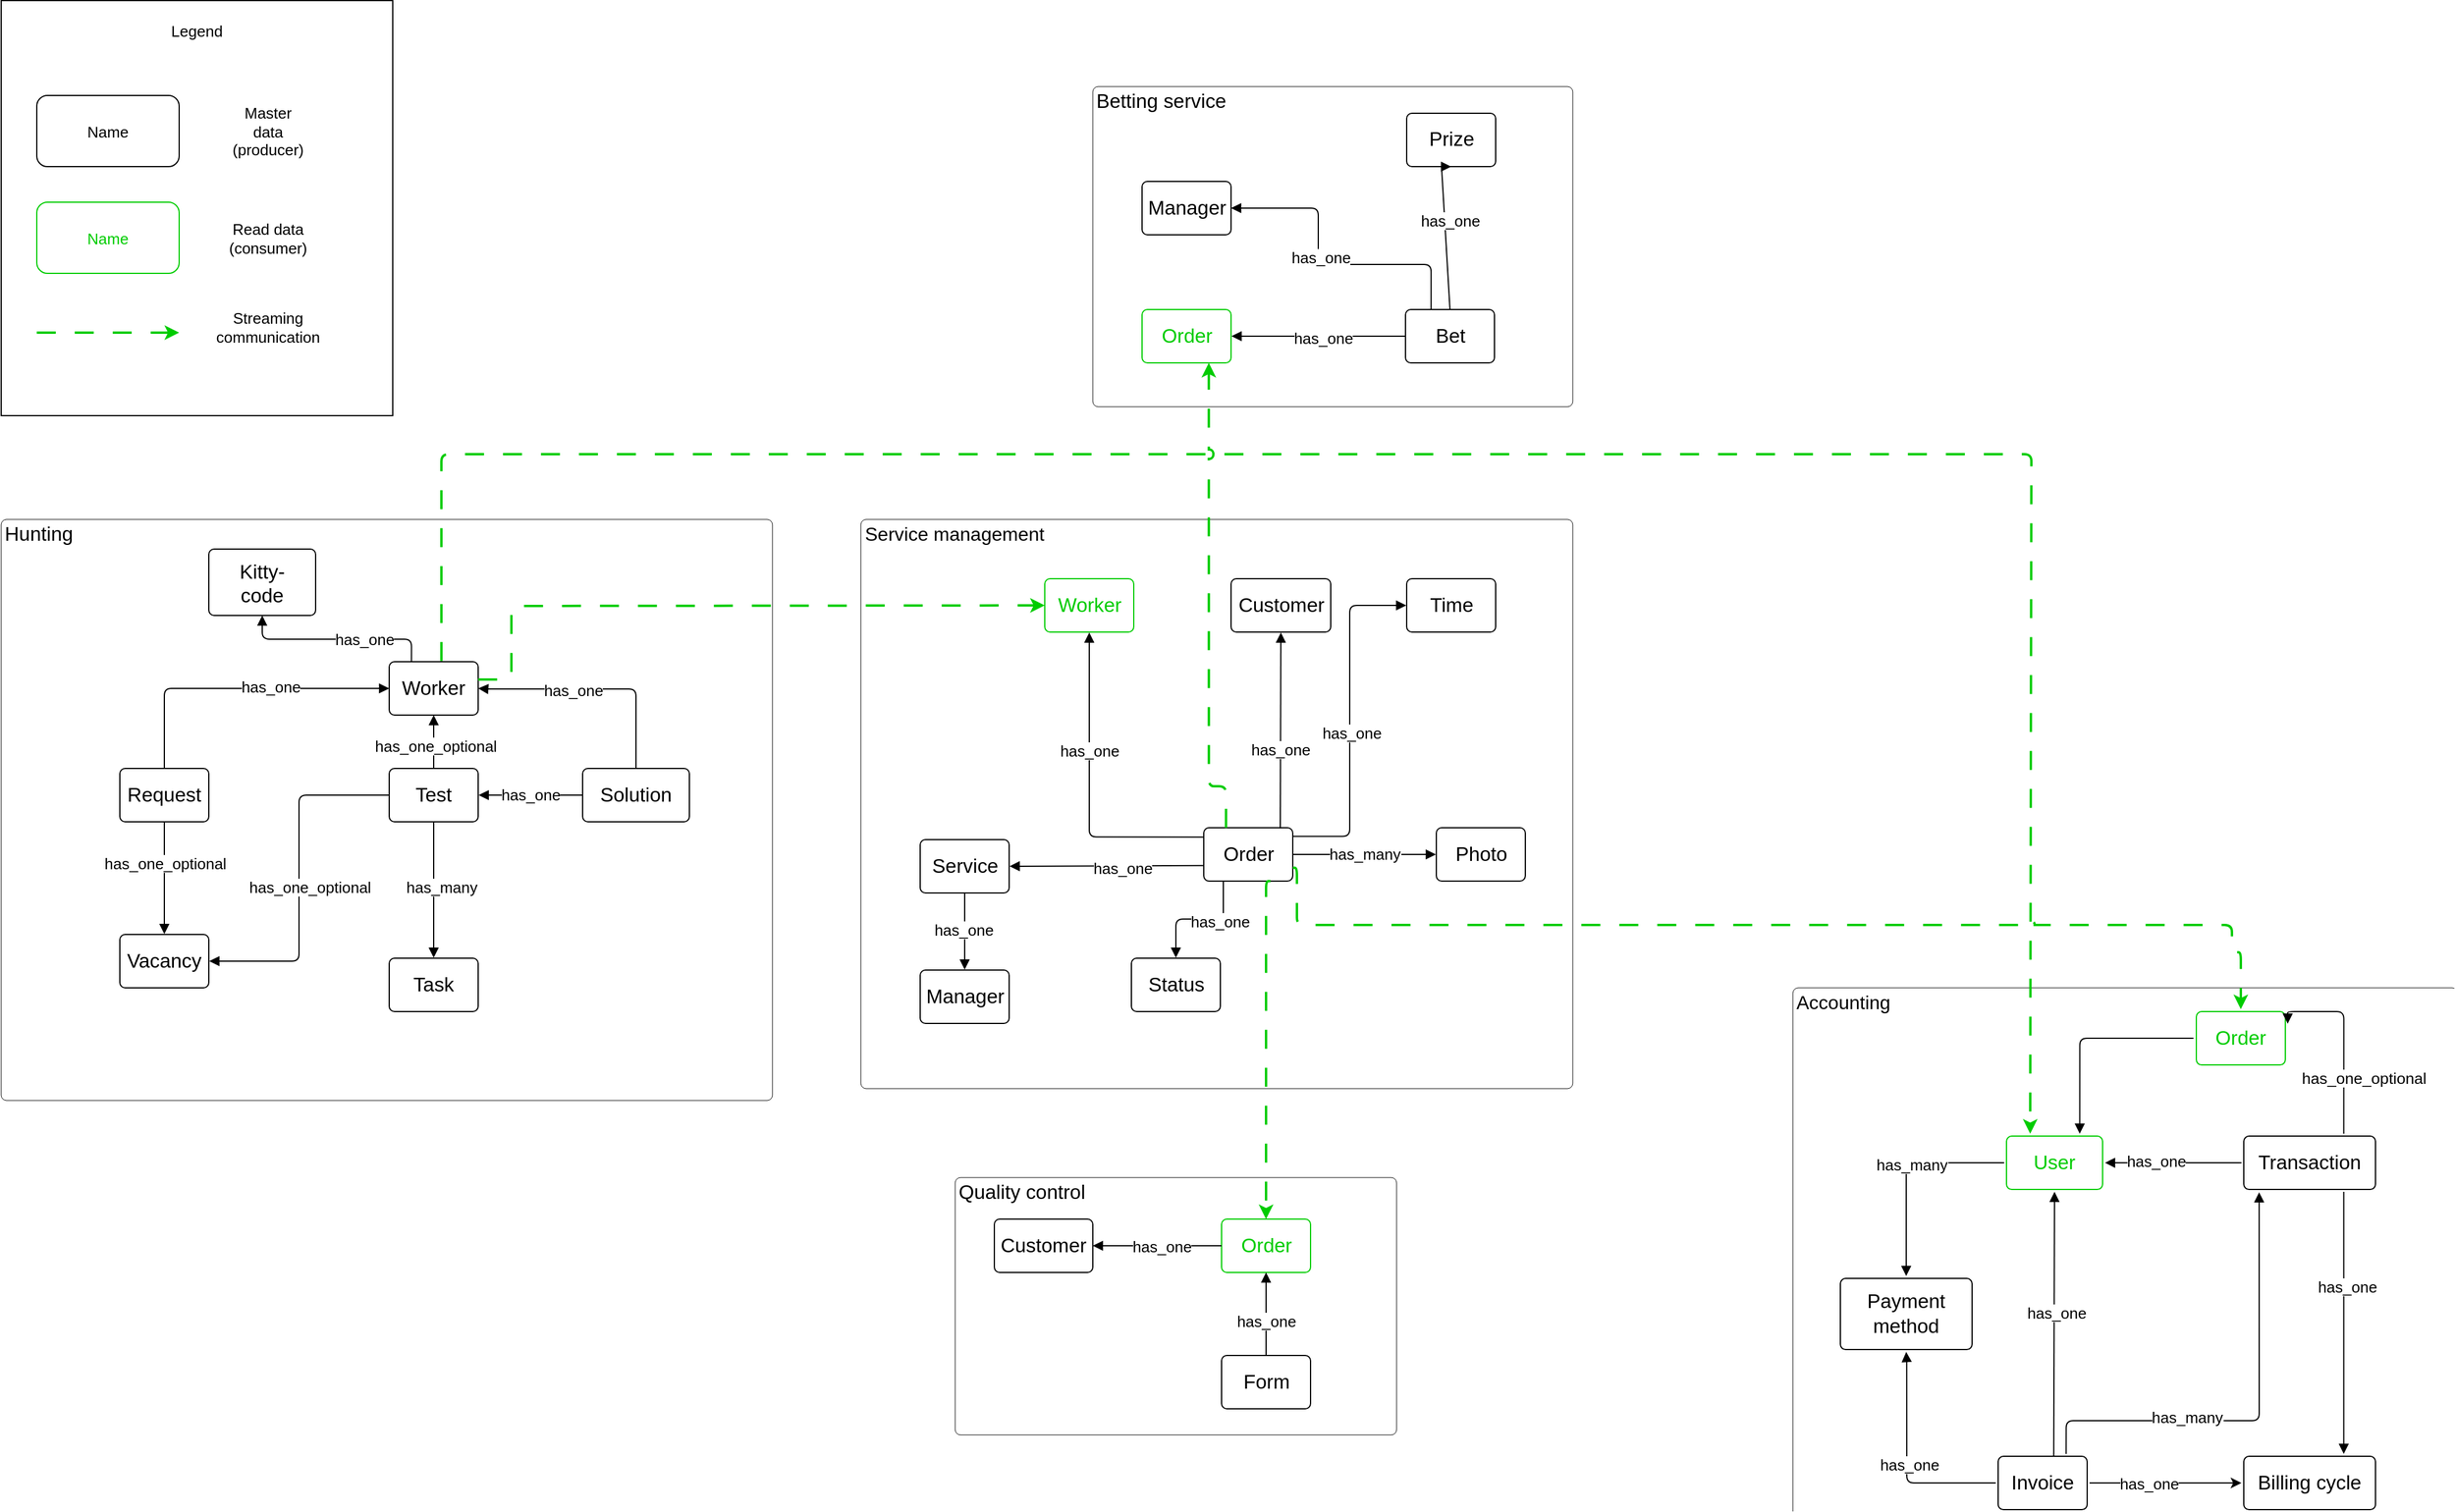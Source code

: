 <mxfile version="24.6.4" type="github">
  <diagram name="Страница — 1" id="Vhi82V8bUWfdWD9RBT1F">
    <mxGraphModel dx="4522" dy="2729" grid="1" gridSize="10" guides="1" tooltips="1" connect="1" arrows="1" fold="1" page="1" pageScale="1" pageWidth="827" pageHeight="1169" math="0" shadow="0">
      <root>
        <mxCell id="0" />
        <mxCell id="1" parent="0" />
        <mxCell id="N3wCrEwUKb1CmvZfM-gG-3" value="Accounting" style="html=1;overflow=block;blockSpacing=1;whiteSpace=wrap;fontSize=16;fontColor=default;align=left;spacing=3.8;verticalAlign=top;strokeColor=#000000;rounded=1;absoluteArcSize=1;arcSize=9;fillColor=none;strokeWidth=NaN;lucidId=yf5P64~TPSbk;perimeterSpacing=1;" parent="1" vertex="1">
          <mxGeometry x="70" y="760" width="560" height="495" as="geometry" />
        </mxCell>
        <mxCell id="N3wCrEwUKb1CmvZfM-gG-4" value="User" style="html=1;overflow=block;blockSpacing=1;whiteSpace=wrap;fontSize=16.7;spacing=3.8;strokeColor=#00CC00;rounded=1;absoluteArcSize=1;arcSize=9;fillColor=none;strokeWidth=1;lucidId=dg5PYhCH7-BC;perimeterSpacing=2;fontColor=#00CC00;" parent="1" vertex="1">
          <mxGeometry x="250" y="885.03" width="81" height="45" as="geometry" />
        </mxCell>
        <mxCell id="N3wCrEwUKb1CmvZfM-gG-5" value="Order" style="html=1;overflow=block;blockSpacing=1;whiteSpace=wrap;fontSize=16.7;spacing=3.8;strokeColor=#00CC00;rounded=1;absoluteArcSize=1;arcSize=9;fillColor=none;strokeWidth=1;lucidId=ng5PO~K-ZG_9;perimeterSpacing=2;fontColor=#00CC00;" parent="1" vertex="1">
          <mxGeometry x="410" y="780.03" width="75" height="45" as="geometry" />
        </mxCell>
        <mxCell id="N3wCrEwUKb1CmvZfM-gG-6" value="Transaction" style="html=1;overflow=block;blockSpacing=1;whiteSpace=wrap;fontSize=16.7;spacing=3.8;strokeColor=#000000;rounded=1;absoluteArcSize=1;arcSize=9;fillColor=none;strokeWidth=1;lucidId=wg5Pu492cR7Y;perimeterSpacing=2;" parent="1" vertex="1">
          <mxGeometry x="450" y="885.03" width="111" height="45" as="geometry" />
        </mxCell>
        <mxCell id="N3wCrEwUKb1CmvZfM-gG-7" value="Billing cycle" style="html=1;overflow=block;blockSpacing=1;whiteSpace=wrap;fontSize=16.7;spacing=3.8;strokeColor=#000000;rounded=1;absoluteArcSize=1;arcSize=9;fillColor=none;strokeWidth=1;lucidId=Rg5P2Ybpjdhp;perimeterSpacing=2;" parent="1" vertex="1">
          <mxGeometry x="450" y="1155.03" width="111" height="45" as="geometry" />
        </mxCell>
        <mxCell id="N3wCrEwUKb1CmvZfM-gG-8" value="" style="html=1;jettySize=18;whiteSpace=wrap;fontSize=13;strokeColor=#000000;strokeOpacity=100;strokeWidth=1;rounded=1;arcSize=12;startArrow=none;endArrow=block;endFill=1;exitX=-0.005;exitY=0.5;exitPerimeter=0;entryX=0.75;entryY=0;lucidId=4h5PBjp146PA;jumpStyle=arc;edgeStyle=orthogonalEdgeStyle;entryDx=0;entryDy=0;" parent="1" source="N3wCrEwUKb1CmvZfM-gG-5" target="N3wCrEwUKb1CmvZfM-gG-4" edge="1">
          <mxGeometry width="100" height="100" relative="1" as="geometry" />
        </mxCell>
        <mxCell id="N3wCrEwUKb1CmvZfM-gG-9" value="" style="html=1;jettySize=18;whiteSpace=wrap;fontSize=13;strokeColor=#000000;strokeOpacity=100;strokeWidth=1;rounded=1;arcSize=12;startArrow=none;endArrow=block;endFill=1;exitX=0.75;exitY=0;entryX=0.13;entryY=1.008;entryPerimeter=0;lucidId=ai5P5nS4Q5je;exitDx=0;exitDy=0;jumpStyle=arc;edgeStyle=orthogonalEdgeStyle;" parent="1" source="N3wCrEwUKb1CmvZfM-gG-14" target="N3wCrEwUKb1CmvZfM-gG-6" edge="1">
          <mxGeometry width="100" height="100" relative="1" as="geometry">
            <Array as="points">
              <mxPoint x="300" y="1125.03" />
              <mxPoint x="463" y="1125.03" />
            </Array>
          </mxGeometry>
        </mxCell>
        <mxCell id="N3wCrEwUKb1CmvZfM-gG-87" value="has_many" style="edgeLabel;html=1;align=center;verticalAlign=middle;resizable=0;points=[];fontFamily=Helvetica;fontSize=13;fontColor=default;labelBackgroundColor=default;" parent="N3wCrEwUKb1CmvZfM-gG-9" vertex="1" connectable="0">
          <mxGeometry x="-0.324" y="3" relative="1" as="geometry">
            <mxPoint as="offset" />
          </mxGeometry>
        </mxCell>
        <mxCell id="N3wCrEwUKb1CmvZfM-gG-10" value="" style="html=1;jettySize=18;whiteSpace=wrap;fontSize=13;strokeColor=#000000;strokeOpacity=100;strokeWidth=1;rounded=1;arcSize=12;startArrow=none;endArrow=block;endFill=1;lucidId=Ji5PU9JvgF-j;entryX=0.75;entryY=0;entryDx=0;entryDy=0;jumpStyle=arc;edgeStyle=orthogonalEdgeStyle;exitX=0.75;exitY=1;exitDx=0;exitDy=0;" parent="1" source="N3wCrEwUKb1CmvZfM-gG-6" target="N3wCrEwUKb1CmvZfM-gG-7" edge="1">
          <mxGeometry width="100" height="100" relative="1" as="geometry">
            <mxPoint x="540" y="955.03" as="sourcePoint" />
            <mxPoint x="509" y="1115.03" as="targetPoint" />
          </mxGeometry>
        </mxCell>
        <mxCell id="N3wCrEwUKb1CmvZfM-gG-83" value="has_one" style="edgeLabel;html=1;align=center;verticalAlign=middle;resizable=0;points=[];fontFamily=Helvetica;fontSize=13;fontColor=default;labelBackgroundColor=default;" parent="N3wCrEwUKb1CmvZfM-gG-10" vertex="1" connectable="0">
          <mxGeometry x="-0.275" y="2" relative="1" as="geometry">
            <mxPoint as="offset" />
          </mxGeometry>
        </mxCell>
        <mxCell id="N3wCrEwUKb1CmvZfM-gG-11" value="Payment method" style="html=1;overflow=block;blockSpacing=1;whiteSpace=wrap;fontSize=16.7;spacing=9;strokeColor=#000000;rounded=1;absoluteArcSize=1;arcSize=9;fillColor=none;strokeWidth=1;lucidId=tj5Pr1dxpHXY;perimeterSpacing=2;" parent="1" vertex="1">
          <mxGeometry x="110" y="1005.03" width="111" height="60" as="geometry" />
        </mxCell>
        <mxCell id="N3wCrEwUKb1CmvZfM-gG-12" value="" style="html=1;jettySize=18;whiteSpace=wrap;fontSize=13;strokeColor=#000000;strokeOpacity=100;strokeWidth=1;rounded=1;arcSize=12;startArrow=none;endArrow=block;endFill=1;entryX=0.5;entryY=0;lucidId=Wj5P3DR6Qtuy;jumpStyle=arc;entryDx=0;entryDy=0;exitX=0;exitY=0.5;exitDx=0;exitDy=0;edgeStyle=orthogonalEdgeStyle;" parent="1" source="N3wCrEwUKb1CmvZfM-gG-4" target="N3wCrEwUKb1CmvZfM-gG-11" edge="1">
          <mxGeometry width="100" height="100" relative="1" as="geometry">
            <mxPoint x="267" y="963.04" as="sourcePoint" />
            <mxPoint x="266.63" y="1002.064" as="targetPoint" />
          </mxGeometry>
        </mxCell>
        <mxCell id="N3wCrEwUKb1CmvZfM-gG-85" value="has_many" style="edgeLabel;html=1;align=center;verticalAlign=middle;resizable=0;points=[];fontFamily=Helvetica;fontSize=13;fontColor=default;labelBackgroundColor=default;" parent="N3wCrEwUKb1CmvZfM-gG-12" vertex="1" connectable="0">
          <mxGeometry x="-0.116" y="1" relative="1" as="geometry">
            <mxPoint as="offset" />
          </mxGeometry>
        </mxCell>
        <mxCell id="N3wCrEwUKb1CmvZfM-gG-13" value="" style="html=1;jettySize=18;whiteSpace=wrap;fontSize=13;strokeColor=#000000;strokeOpacity=100;strokeWidth=1;rounded=1;arcSize=12;startArrow=none;endArrow=block;endFill=1;exitX=0;exitY=0.5;lucidId=ap5PyZ79C-.D;exitDx=0;exitDy=0;jumpStyle=arc;edgeStyle=orthogonalEdgeStyle;" parent="1" source="N3wCrEwUKb1CmvZfM-gG-6" target="N3wCrEwUKb1CmvZfM-gG-4" edge="1">
          <mxGeometry width="100" height="100" relative="1" as="geometry">
            <mxPoint x="470.47" y="902.588" as="sourcePoint" />
            <mxPoint x="332.995" y="882.48" as="targetPoint" />
          </mxGeometry>
        </mxCell>
        <mxCell id="N3wCrEwUKb1CmvZfM-gG-88" value="has_one" style="edgeLabel;html=1;align=center;verticalAlign=middle;resizable=0;points=[];fontFamily=Helvetica;fontSize=13;fontColor=default;labelBackgroundColor=default;" parent="N3wCrEwUKb1CmvZfM-gG-13" vertex="1" connectable="0">
          <mxGeometry x="0.26" y="-2" relative="1" as="geometry">
            <mxPoint as="offset" />
          </mxGeometry>
        </mxCell>
        <mxCell id="N3wCrEwUKb1CmvZfM-gG-14" value="Invoice" style="html=1;overflow=block;blockSpacing=1;whiteSpace=wrap;fontSize=16.7;spacing=3.8;strokeColor=#000000;rounded=1;absoluteArcSize=1;arcSize=9;fillColor=none;strokeWidth=1;lucidId=Dq5PisxAR_ck;perimeterSpacing=2;" parent="1" vertex="1">
          <mxGeometry x="243" y="1155.03" width="75" height="45" as="geometry" />
        </mxCell>
        <mxCell id="N3wCrEwUKb1CmvZfM-gG-15" value="" style="html=1;jettySize=18;whiteSpace=wrap;fontSize=13;strokeColor=#000000;strokeOpacity=100;strokeWidth=1;rounded=1;arcSize=12;startArrow=none;endArrow=block;endFill=1;exitX=0;exitY=0.5;entryX=0.5;entryY=1;lucidId=.x5PW2kQCzEA;jumpStyle=arc;edgeStyle=orthogonalEdgeStyle;exitDx=0;exitDy=0;entryDx=0;entryDy=0;" parent="1" source="N3wCrEwUKb1CmvZfM-gG-14" target="N3wCrEwUKb1CmvZfM-gG-11" edge="1">
          <mxGeometry width="100" height="100" relative="1" as="geometry">
            <Array as="points">
              <mxPoint x="166" y="1178.03" />
              <mxPoint x="166" y="1077.03" />
              <mxPoint x="166" y="1077.03" />
            </Array>
          </mxGeometry>
        </mxCell>
        <mxCell id="N3wCrEwUKb1CmvZfM-gG-84" value="has_one" style="edgeLabel;html=1;align=center;verticalAlign=middle;resizable=0;points=[];fontFamily=Helvetica;fontSize=13;fontColor=default;labelBackgroundColor=default;" parent="N3wCrEwUKb1CmvZfM-gG-15" vertex="1" connectable="0">
          <mxGeometry x="-0.021" y="-2" relative="1" as="geometry">
            <mxPoint as="offset" />
          </mxGeometry>
        </mxCell>
        <mxCell id="N3wCrEwUKb1CmvZfM-gG-17" value="" style="html=1;jettySize=18;whiteSpace=wrap;fontSize=13;strokeColor=#000000;strokeOpacity=100;strokeWidth=1;rounded=1;arcSize=12;startArrow=none;endArrow=block;endFill=1;lucidId=fT5P7doeCx1m;jumpStyle=arc;edgeStyle=orthogonalEdgeStyle;exitX=0.75;exitY=0;exitDx=0;exitDy=0;entryX=1;entryY=0.25;entryDx=0;entryDy=0;" parent="1" source="N3wCrEwUKb1CmvZfM-gG-6" target="N3wCrEwUKb1CmvZfM-gG-5" edge="1">
          <mxGeometry width="100" height="100" relative="1" as="geometry">
            <Array as="points">
              <mxPoint x="534" y="780.03" />
            </Array>
            <mxPoint x="577" y="827.03" as="sourcePoint" />
            <mxPoint x="527" y="767.03" as="targetPoint" />
          </mxGeometry>
        </mxCell>
        <mxCell id="N3wCrEwUKb1CmvZfM-gG-18" value="&lt;span style=&quot;color: rgb(0, 0, 0); font-weight: 400;&quot;&gt;has_one_optional&lt;/span&gt;" style="text;html=1;resizable=0;labelBackgroundColor=default;align=center;verticalAlign=middle;fontStyle=1;fontColor=#333333;fontSize=13.3;" parent="N3wCrEwUKb1CmvZfM-gG-17" vertex="1">
          <mxGeometry x="-0.284" relative="1" as="geometry">
            <mxPoint x="16" y="10" as="offset" />
          </mxGeometry>
        </mxCell>
        <mxCell id="N3wCrEwUKb1CmvZfM-gG-77" style="edgeStyle=orthogonalEdgeStyle;shape=connector;rounded=1;jumpStyle=arc;orthogonalLoop=1;jettySize=auto;html=1;exitX=0;exitY=0;exitDx=0;exitDy=0;entryX=0;entryY=0;entryDx=0;entryDy=0;entryPerimeter=0;strokeColor=#3a414a;strokeWidth=1;align=center;verticalAlign=middle;arcSize=12;fontFamily=Helvetica;fontSize=13;fontColor=default;labelBackgroundColor=default;startArrow=none;endArrow=block;endFill=1;" parent="N3wCrEwUKb1CmvZfM-gG-17" source="N3wCrEwUKb1CmvZfM-gG-18" target="N3wCrEwUKb1CmvZfM-gG-18" edge="1">
          <mxGeometry relative="1" as="geometry" />
        </mxCell>
        <mxCell id="N3wCrEwUKb1CmvZfM-gG-79" style="edgeStyle=orthogonalEdgeStyle;shape=connector;rounded=1;jumpStyle=arc;orthogonalLoop=1;jettySize=auto;html=1;exitX=0;exitY=0;exitDx=0;exitDy=0;strokeColor=#3a414a;strokeWidth=1;align=center;verticalAlign=middle;arcSize=12;fontFamily=Helvetica;fontSize=13;fontColor=default;labelBackgroundColor=default;startArrow=none;endArrow=block;endFill=1;" parent="N3wCrEwUKb1CmvZfM-gG-17" source="N3wCrEwUKb1CmvZfM-gG-18" target="N3wCrEwUKb1CmvZfM-gG-18" edge="1">
          <mxGeometry relative="1" as="geometry" />
        </mxCell>
        <mxCell id="N3wCrEwUKb1CmvZfM-gG-19" value="" style="html=1;jettySize=18;whiteSpace=wrap;fontSize=13;strokeColor=#000000;strokeOpacity=100;strokeWidth=1;rounded=1;arcSize=12;startArrow=none;endArrow=block;endFill=1;exitX=0.618;exitY=0.04;entryX=0.5;entryY=1;lucidId=xY5PbA3kE44w;entryDx=0;entryDy=0;jumpStyle=arc;edgeStyle=orthogonalEdgeStyle;exitDx=0;exitDy=0;exitPerimeter=0;" parent="1" source="N3wCrEwUKb1CmvZfM-gG-14" target="N3wCrEwUKb1CmvZfM-gG-4" edge="1">
          <mxGeometry width="100" height="100" relative="1" as="geometry">
            <Array as="points">
              <mxPoint x="290" y="1135.03" />
            </Array>
          </mxGeometry>
        </mxCell>
        <mxCell id="N3wCrEwUKb1CmvZfM-gG-86" value="has_one" style="edgeLabel;html=1;align=center;verticalAlign=middle;resizable=0;points=[];fontFamily=Helvetica;fontSize=13;fontColor=default;labelBackgroundColor=default;" parent="N3wCrEwUKb1CmvZfM-gG-19" vertex="1" connectable="0">
          <mxGeometry x="0.085" y="-1" relative="1" as="geometry">
            <mxPoint as="offset" />
          </mxGeometry>
        </mxCell>
        <mxCell id="N3wCrEwUKb1CmvZfM-gG-26" value="Hunting" style="html=1;overflow=block;blockSpacing=1;whiteSpace=wrap;fontSize=16.7;align=left;spacing=3.8;verticalAlign=top;strokeColor=#000000;rounded=1;absoluteArcSize=1;arcSize=9;fillColor=none;strokeWidth=NaN;lucidId=l42PjmtMiVCG;perimeterSpacing=0;" parent="1" vertex="1">
          <mxGeometry x="-1440" y="365" width="650" height="490" as="geometry" />
        </mxCell>
        <mxCell id="N3wCrEwUKb1CmvZfM-gG-27" value="Worker" style="html=1;overflow=block;blockSpacing=1;whiteSpace=wrap;fontSize=16.7;spacing=3.8;strokeColor=#000000;rounded=1;absoluteArcSize=1;arcSize=9;fillColor=none;strokeWidth=1;lucidId=s62PfGirN0CT;perimeterSpacing=0;fontColor=default;" parent="1" vertex="1">
          <mxGeometry x="-1113" y="485" width="75" height="45" as="geometry" />
        </mxCell>
        <mxCell id="N3wCrEwUKb1CmvZfM-gG-28" value="Request" style="html=1;overflow=block;blockSpacing=1;whiteSpace=wrap;fontSize=16.7;spacing=3.8;strokeColor=#000000;rounded=1;absoluteArcSize=1;arcSize=9;fillColor=none;strokeWidth=1;lucidId=I82PDpUTOprz;perimeterSpacing=0;fontColor=default;" parent="1" vertex="1">
          <mxGeometry x="-1340" y="575" width="75" height="45" as="geometry" />
        </mxCell>
        <mxCell id="N3wCrEwUKb1CmvZfM-gG-103" style="edgeStyle=orthogonalEdgeStyle;shape=connector;rounded=1;jumpStyle=arc;orthogonalLoop=1;jettySize=auto;html=1;exitX=0.5;exitY=0;exitDx=0;exitDy=0;entryX=0.5;entryY=1;entryDx=0;entryDy=0;strokeColor=#000000;strokeWidth=1;align=center;verticalAlign=middle;arcSize=12;fontFamily=Helvetica;fontSize=13;fontColor=default;labelBackgroundColor=default;startArrow=none;endArrow=block;endFill=1;" parent="1" source="N3wCrEwUKb1CmvZfM-gG-29" target="N3wCrEwUKb1CmvZfM-gG-27" edge="1">
          <mxGeometry relative="1" as="geometry" />
        </mxCell>
        <mxCell id="N3wCrEwUKb1CmvZfM-gG-104" value="has_one_optional" style="edgeLabel;html=1;align=center;verticalAlign=middle;resizable=0;points=[];fontFamily=Helvetica;fontSize=13;fontColor=default;labelBackgroundColor=default;" parent="N3wCrEwUKb1CmvZfM-gG-103" vertex="1" connectable="0">
          <mxGeometry x="-0.152" y="-1" relative="1" as="geometry">
            <mxPoint as="offset" />
          </mxGeometry>
        </mxCell>
        <mxCell id="N3wCrEwUKb1CmvZfM-gG-29" value="Test" style="html=1;overflow=block;blockSpacing=1;whiteSpace=wrap;fontSize=16.7;spacing=3.8;strokeColor=#000000;rounded=1;absoluteArcSize=1;arcSize=9;fillColor=none;strokeWidth=1;lucidId=V82PbwM74RO7;perimeterSpacing=0;fontColor=default;" parent="1" vertex="1">
          <mxGeometry x="-1113" y="575" width="75" height="45" as="geometry" />
        </mxCell>
        <mxCell id="N3wCrEwUKb1CmvZfM-gG-30" value="Task" style="html=1;overflow=block;blockSpacing=1;whiteSpace=wrap;fontSize=16.7;spacing=3.8;strokeColor=#000000;rounded=1;absoluteArcSize=1;arcSize=9;fillColor=none;strokeWidth=1;lucidId=382PJ2akRjdy;perimeterSpacing=0;fontColor=default;" parent="1" vertex="1">
          <mxGeometry x="-1113" y="735" width="75" height="45" as="geometry" />
        </mxCell>
        <mxCell id="N3wCrEwUKb1CmvZfM-gG-31" value="Vacancy" style="html=1;overflow=block;blockSpacing=1;whiteSpace=wrap;fontSize=16.7;spacing=3.8;strokeColor=#000000;rounded=1;absoluteArcSize=1;arcSize=9;fillColor=none;strokeWidth=1;lucidId=Q-2Pq2TAk5bR;perimeterSpacing=0;fontColor=default;" parent="1" vertex="1">
          <mxGeometry x="-1340" y="715" width="75" height="45" as="geometry" />
        </mxCell>
        <mxCell id="N3wCrEwUKb1CmvZfM-gG-32" value="" style="html=1;jettySize=18;whiteSpace=wrap;fontSize=13;strokeColor=#000000;strokeOpacity=100;strokeWidth=1;rounded=1;arcSize=12;startArrow=none;endArrow=block;endFill=1;exitX=0.5;exitY=1.008;exitPerimeter=0;entryX=0.5;entryY=-0.008;entryPerimeter=0;lucidId=8-2PZUt9vgWF;jumpStyle=arc;edgeStyle=orthogonalEdgeStyle;fontColor=default;" parent="1" source="N3wCrEwUKb1CmvZfM-gG-29" target="N3wCrEwUKb1CmvZfM-gG-30" edge="1">
          <mxGeometry width="100" height="100" relative="1" as="geometry" />
        </mxCell>
        <mxCell id="N3wCrEwUKb1CmvZfM-gG-101" value="has_many" style="edgeLabel;html=1;align=center;verticalAlign=middle;resizable=0;points=[];fontFamily=Helvetica;fontSize=13;fontColor=default;labelBackgroundColor=default;" parent="N3wCrEwUKb1CmvZfM-gG-32" vertex="1" connectable="0">
          <mxGeometry x="-0.173" y="2" relative="1" as="geometry">
            <mxPoint x="4" y="7" as="offset" />
          </mxGeometry>
        </mxCell>
        <mxCell id="N3wCrEwUKb1CmvZfM-gG-33" value="" style="html=1;jettySize=18;whiteSpace=wrap;fontSize=13;strokeColor=#000000;strokeOpacity=100;strokeWidth=1;rounded=1;arcSize=12;startArrow=none;endArrow=block;endFill=1;entryX=0;entryY=0.5;lucidId=jO3PHDJK-mUh;jumpStyle=arc;edgeStyle=orthogonalEdgeStyle;entryDx=0;entryDy=0;exitX=0.5;exitY=0;exitDx=0;exitDy=0;fontColor=default;" parent="1" source="N3wCrEwUKb1CmvZfM-gG-28" target="N3wCrEwUKb1CmvZfM-gG-27" edge="1">
          <mxGeometry width="100" height="100" relative="1" as="geometry" />
        </mxCell>
        <mxCell id="N3wCrEwUKb1CmvZfM-gG-98" value="has_one" style="edgeLabel;html=1;align=center;verticalAlign=middle;resizable=0;points=[];fontFamily=Helvetica;fontSize=13;fontColor=default;labelBackgroundColor=default;" parent="N3wCrEwUKb1CmvZfM-gG-33" vertex="1" connectable="0">
          <mxGeometry x="0.223" y="2" relative="1" as="geometry">
            <mxPoint as="offset" />
          </mxGeometry>
        </mxCell>
        <mxCell id="N3wCrEwUKb1CmvZfM-gG-35" value="" style="html=1;jettySize=18;whiteSpace=wrap;fontSize=13;strokeColor=#000000;strokeOpacity=100;strokeWidth=1;rounded=1;arcSize=12;startArrow=none;endArrow=block;endFill=1;exitX=0.5;exitY=1.008;exitPerimeter=0;entryX=0.5;entryY=-0.008;entryPerimeter=0;lucidId=Rb4Pv-Y.siE~;jumpStyle=arc;edgeStyle=orthogonalEdgeStyle;fontColor=default;" parent="1" source="N3wCrEwUKb1CmvZfM-gG-28" target="N3wCrEwUKb1CmvZfM-gG-31" edge="1">
          <mxGeometry width="100" height="100" relative="1" as="geometry" />
        </mxCell>
        <mxCell id="N3wCrEwUKb1CmvZfM-gG-99" value="has_one_optional" style="edgeLabel;html=1;align=center;verticalAlign=middle;resizable=0;points=[];fontFamily=Helvetica;fontSize=13;fontColor=default;labelBackgroundColor=default;" parent="N3wCrEwUKb1CmvZfM-gG-35" vertex="1" connectable="0">
          <mxGeometry x="0.004" y="1" relative="1" as="geometry">
            <mxPoint x="-1" y="-13" as="offset" />
          </mxGeometry>
        </mxCell>
        <mxCell id="N3wCrEwUKb1CmvZfM-gG-36" value="" style="html=1;jettySize=18;whiteSpace=wrap;fontSize=13;strokeColor=#000000;strokeOpacity=100;strokeWidth=1;rounded=1;arcSize=12;startArrow=none;endArrow=block;endFill=1;exitX=-0.005;exitY=0.5;exitPerimeter=0;entryX=1.005;entryY=0.5;entryPerimeter=0;lucidId=.b4PsZux0tsy;jumpStyle=arc;edgeStyle=orthogonalEdgeStyle;fontColor=default;" parent="1" source="N3wCrEwUKb1CmvZfM-gG-29" target="N3wCrEwUKb1CmvZfM-gG-31" edge="1">
          <mxGeometry width="100" height="100" relative="1" as="geometry" />
        </mxCell>
        <mxCell id="N3wCrEwUKb1CmvZfM-gG-102" value="has_one_optional" style="edgeLabel;html=1;align=center;verticalAlign=middle;resizable=0;points=[];fontFamily=Helvetica;fontSize=13;fontColor=default;labelBackgroundColor=default;" parent="N3wCrEwUKb1CmvZfM-gG-36" vertex="1" connectable="0">
          <mxGeometry x="-0.025" y="-1" relative="1" as="geometry">
            <mxPoint x="10" y="11" as="offset" />
          </mxGeometry>
        </mxCell>
        <mxCell id="N3wCrEwUKb1CmvZfM-gG-37" value="Solution" style="html=1;overflow=block;blockSpacing=1;whiteSpace=wrap;fontSize=16.7;spacing=9;strokeColor=#000000;rounded=1;absoluteArcSize=1;arcSize=9;fillColor=none;strokeWidth=1;lucidId=Nc4PtOgx13py;perimeterSpacing=0;fontColor=default;" parent="1" vertex="1">
          <mxGeometry x="-950" y="575" width="90" height="45" as="geometry" />
        </mxCell>
        <mxCell id="N3wCrEwUKb1CmvZfM-gG-38" value="" style="html=1;jettySize=18;whiteSpace=wrap;fontSize=13;strokeColor=#000000;strokeOpacity=100;strokeWidth=1;rounded=1;arcSize=12;startArrow=none;endArrow=block;endFill=1;exitX=0.5;exitY=0;lucidId=ud4PABv9UJ2s;jumpStyle=arc;edgeStyle=orthogonalEdgeStyle;exitDx=0;exitDy=0;entryX=1;entryY=0.5;entryDx=0;entryDy=0;fontColor=default;" parent="1" source="N3wCrEwUKb1CmvZfM-gG-37" target="N3wCrEwUKb1CmvZfM-gG-27" edge="1">
          <mxGeometry width="100" height="100" relative="1" as="geometry">
            <Array as="points">
              <mxPoint x="-905" y="508" />
              <mxPoint x="-1030" y="508" />
            </Array>
            <mxPoint x="-1030" y="515" as="targetPoint" />
          </mxGeometry>
        </mxCell>
        <mxCell id="N3wCrEwUKb1CmvZfM-gG-97" value="has_one" style="edgeLabel;html=1;align=center;verticalAlign=middle;resizable=0;points=[];fontFamily=Helvetica;fontSize=13;fontColor=default;labelBackgroundColor=default;" parent="N3wCrEwUKb1CmvZfM-gG-38" vertex="1" connectable="0">
          <mxGeometry x="0.207" y="1" relative="1" as="geometry">
            <mxPoint as="offset" />
          </mxGeometry>
        </mxCell>
        <mxCell id="N3wCrEwUKb1CmvZfM-gG-39" value="" style="html=1;jettySize=18;whiteSpace=wrap;fontSize=13;strokeColor=#000000;strokeOpacity=100;strokeWidth=1;rounded=1;arcSize=12;startArrow=none;endArrow=block;endFill=1;exitX=-0.004;exitY=0.5;exitPerimeter=0;entryX=1.005;entryY=0.5;entryPerimeter=0;lucidId=Ad4PVIdrc0JD;jumpStyle=arc;edgeStyle=orthogonalEdgeStyle;fontColor=default;" parent="1" source="N3wCrEwUKb1CmvZfM-gG-37" target="N3wCrEwUKb1CmvZfM-gG-29" edge="1">
          <mxGeometry width="100" height="100" relative="1" as="geometry" />
        </mxCell>
        <mxCell id="N3wCrEwUKb1CmvZfM-gG-100" value="has_one" style="edgeLabel;html=1;align=center;verticalAlign=middle;resizable=0;points=[];fontFamily=Helvetica;fontSize=13;fontColor=default;labelBackgroundColor=default;" parent="N3wCrEwUKb1CmvZfM-gG-39" vertex="1" connectable="0">
          <mxGeometry x="0.012" y="-1" relative="1" as="geometry">
            <mxPoint as="offset" />
          </mxGeometry>
        </mxCell>
        <mxCell id="N3wCrEwUKb1CmvZfM-gG-40" value="Kitty-code" style="html=1;overflow=block;blockSpacing=1;whiteSpace=wrap;fontSize=16.7;spacing=9;strokeColor=#000000;rounded=1;absoluteArcSize=1;arcSize=9;fillColor=none;strokeWidth=1;lucidId=1d4P2Kr526MV;perimeterSpacing=0;fontColor=default;" parent="1" vertex="1">
          <mxGeometry x="-1265" y="390" width="90" height="56" as="geometry" />
        </mxCell>
        <mxCell id="N3wCrEwUKb1CmvZfM-gG-41" value="" style="html=1;jettySize=18;whiteSpace=wrap;fontSize=13;strokeColor=#000000;strokeOpacity=100;strokeWidth=1;rounded=1;arcSize=12;startArrow=none;endArrow=block;endFill=1;exitX=0.25;exitY=0;entryX=0.5;entryY=1;lucidId=Nf4P1I0yH_I7;jumpStyle=arc;edgeStyle=orthogonalEdgeStyle;exitDx=0;exitDy=0;entryDx=0;entryDy=0;fontColor=default;" parent="1" source="N3wCrEwUKb1CmvZfM-gG-27" target="N3wCrEwUKb1CmvZfM-gG-40" edge="1">
          <mxGeometry width="100" height="100" relative="1" as="geometry">
            <Array as="points">
              <mxPoint x="-1094" y="466" />
              <mxPoint x="-1220" y="466" />
            </Array>
          </mxGeometry>
        </mxCell>
        <mxCell id="N3wCrEwUKb1CmvZfM-gG-95" value="has_one" style="edgeLabel;html=1;align=center;verticalAlign=middle;resizable=0;points=[];fontFamily=Helvetica;fontSize=13;fontColor=default;labelBackgroundColor=default;" parent="N3wCrEwUKb1CmvZfM-gG-41" vertex="1" connectable="0">
          <mxGeometry x="-0.275" y="1" relative="1" as="geometry">
            <mxPoint y="-1" as="offset" />
          </mxGeometry>
        </mxCell>
        <mxCell id="N3wCrEwUKb1CmvZfM-gG-42" value="Quality control" style="html=1;overflow=block;blockSpacing=1;whiteSpace=wrap;fontSize=16.7;align=left;spacing=3.8;verticalAlign=top;strokeColor=#000000;rounded=1;absoluteArcSize=1;arcSize=9;fillColor=none;strokeWidth=NaN;lucidId=uw4PtmyCs-oK;" parent="1" vertex="1">
          <mxGeometry x="-636" y="920" width="372" height="217" as="geometry" />
        </mxCell>
        <mxCell id="N3wCrEwUKb1CmvZfM-gG-43" value="Customer" style="html=1;overflow=block;blockSpacing=1;whiteSpace=wrap;fontSize=16.7;spacing=3.8;strokeColor=#000000;rounded=1;absoluteArcSize=1;arcSize=9;fillColor=none;strokeWidth=1;lucidId=ww4P0zrw1f8I;" parent="1" vertex="1">
          <mxGeometry x="-603" y="955" width="83" height="45" as="geometry" />
        </mxCell>
        <mxCell id="N3wCrEwUKb1CmvZfM-gG-44" value="Order" style="html=1;overflow=block;blockSpacing=1;whiteSpace=wrap;fontSize=16.7;spacing=3.8;strokeColor=#00CC00;rounded=1;absoluteArcSize=1;arcSize=9;fillColor=none;strokeWidth=1;lucidId=Ew4PJMuAOCHL;fontColor=#00CC00;" parent="1" vertex="1">
          <mxGeometry x="-411.5" y="955" width="75" height="45" as="geometry" />
        </mxCell>
        <mxCell id="N3wCrEwUKb1CmvZfM-gG-45" value="Form" style="html=1;overflow=block;blockSpacing=1;whiteSpace=wrap;fontSize=16.7;spacing=3.8;strokeColor=#000000;rounded=1;absoluteArcSize=1;arcSize=9;fillColor=none;strokeWidth=1;lucidId=6x4PPtLgDXEe;" parent="1" vertex="1">
          <mxGeometry x="-411.5" y="1070" width="75" height="45" as="geometry" />
        </mxCell>
        <mxCell id="N3wCrEwUKb1CmvZfM-gG-46" value="" style="html=1;jettySize=18;whiteSpace=wrap;fontSize=13;strokeColor=#000000;strokeOpacity=100;strokeWidth=1;rounded=1;arcSize=12;startArrow=none;endArrow=block;endFill=1;exitX=0.5;exitY=0;entryX=0.5;entryY=1;lucidId=AD4PNXMwUM54;jumpStyle=arc;edgeStyle=orthogonalEdgeStyle;entryDx=0;entryDy=0;exitDx=0;exitDy=0;" parent="1" source="N3wCrEwUKb1CmvZfM-gG-45" target="N3wCrEwUKb1CmvZfM-gG-44" edge="1">
          <mxGeometry width="100" height="100" relative="1" as="geometry" />
        </mxCell>
        <mxCell id="N3wCrEwUKb1CmvZfM-gG-94" value="has_one" style="edgeLabel;html=1;align=center;verticalAlign=middle;resizable=0;points=[];fontFamily=Helvetica;fontSize=13;fontColor=default;labelBackgroundColor=default;" parent="N3wCrEwUKb1CmvZfM-gG-46" vertex="1" connectable="0">
          <mxGeometry x="-0.157" relative="1" as="geometry">
            <mxPoint as="offset" />
          </mxGeometry>
        </mxCell>
        <mxCell id="N3wCrEwUKb1CmvZfM-gG-47" value="" style="html=1;jettySize=18;whiteSpace=wrap;fontSize=13;strokeColor=#000000;strokeOpacity=100;strokeWidth=1;rounded=1;arcSize=12;startArrow=none;endArrow=block;endFill=1;exitX=0;exitY=0.5;entryX=1;entryY=0.5;lucidId=LD4PZojee_F~;jumpStyle=arc;edgeStyle=orthogonalEdgeStyle;entryDx=0;entryDy=0;exitDx=0;exitDy=0;" parent="1" source="N3wCrEwUKb1CmvZfM-gG-44" target="N3wCrEwUKb1CmvZfM-gG-43" edge="1">
          <mxGeometry width="100" height="100" relative="1" as="geometry" />
        </mxCell>
        <mxCell id="N3wCrEwUKb1CmvZfM-gG-93" value="has_one" style="edgeLabel;html=1;align=center;verticalAlign=middle;resizable=0;points=[];fontFamily=Helvetica;fontSize=13;fontColor=default;labelBackgroundColor=default;" parent="N3wCrEwUKb1CmvZfM-gG-47" vertex="1" connectable="0">
          <mxGeometry x="-0.057" relative="1" as="geometry">
            <mxPoint as="offset" />
          </mxGeometry>
        </mxCell>
        <mxCell id="N3wCrEwUKb1CmvZfM-gG-48" value="Betting service" style="html=1;overflow=block;blockSpacing=1;whiteSpace=wrap;fontSize=16.7;align=left;spacing=3.8;verticalAlign=top;strokeColor=#000000;rounded=1;absoluteArcSize=1;arcSize=9;fillColor=none;strokeWidth=NaN;lucidId=6T4P98csuthG;" parent="1" vertex="1">
          <mxGeometry x="-520" width="404.5" height="270" as="geometry" />
        </mxCell>
        <mxCell id="N3wCrEwUKb1CmvZfM-gG-49" value="Manager" style="html=1;overflow=block;blockSpacing=1;whiteSpace=wrap;fontSize=16.7;spacing=3.8;strokeColor=#000000;rounded=1;absoluteArcSize=1;arcSize=9;fillColor=none;strokeWidth=1;lucidId=6T4PhytsOorN;" parent="1" vertex="1">
          <mxGeometry x="-478.5" y="80" width="75" height="45" as="geometry" />
        </mxCell>
        <mxCell id="N3wCrEwUKb1CmvZfM-gG-50" value="Order" style="html=1;overflow=block;blockSpacing=1;whiteSpace=wrap;fontSize=16.7;spacing=3.8;strokeColor=#00CC00;rounded=1;absoluteArcSize=1;arcSize=9;fillColor=none;strokeWidth=1;lucidId=6T4P~ZG_LZ0E;fontColor=#00CC00;" parent="1" vertex="1">
          <mxGeometry x="-478.5" y="188" width="75" height="45" as="geometry" />
        </mxCell>
        <mxCell id="N3wCrEwUKb1CmvZfM-gG-51" value="Bet" style="html=1;overflow=block;blockSpacing=1;whiteSpace=wrap;fontSize=16.7;spacing=3.8;strokeColor=#000000;rounded=1;absoluteArcSize=1;arcSize=9;fillColor=none;strokeWidth=1;lucidId=6T4PoXPNLJK.;" parent="1" vertex="1">
          <mxGeometry x="-256.5" y="188" width="75" height="45" as="geometry" />
        </mxCell>
        <mxCell id="N3wCrEwUKb1CmvZfM-gG-52" value="" style="html=1;jettySize=18;whiteSpace=wrap;fontSize=13;strokeColor=#000000;strokeOpacity=100;strokeWidth=1;rounded=1;arcSize=12;startArrow=none;endArrow=block;endFill=1;exitX=-0.005;exitY=0.5;exitPerimeter=0;entryX=1.005;entryY=0.5;entryPerimeter=0;lucidId=6T4PXGEAc0fg;jumpStyle=arc;edgeStyle=orthogonalEdgeStyle;" parent="1" source="N3wCrEwUKb1CmvZfM-gG-51" target="N3wCrEwUKb1CmvZfM-gG-50" edge="1">
          <mxGeometry width="100" height="100" relative="1" as="geometry" />
        </mxCell>
        <mxCell id="N3wCrEwUKb1CmvZfM-gG-115" value="has_one" style="edgeLabel;html=1;align=center;verticalAlign=middle;resizable=0;points=[];fontFamily=Helvetica;fontSize=13;fontColor=default;labelBackgroundColor=default;" parent="N3wCrEwUKb1CmvZfM-gG-52" vertex="1" connectable="0">
          <mxGeometry x="-0.052" y="1" relative="1" as="geometry">
            <mxPoint as="offset" />
          </mxGeometry>
        </mxCell>
        <mxCell id="N3wCrEwUKb1CmvZfM-gG-53" value="" style="html=1;jettySize=18;whiteSpace=wrap;fontSize=13;strokeColor=#000000;strokeOpacity=100;strokeWidth=1;rounded=1;arcSize=12;startArrow=none;endArrow=block;endFill=1;exitX=0.288;exitY=-0.004;entryX=1;entryY=0.5;lucidId=6T4PrulPch8R;jumpStyle=arc;edgeStyle=orthogonalEdgeStyle;exitDx=0;exitDy=0;entryDx=0;entryDy=0;exitPerimeter=0;" parent="1" source="N3wCrEwUKb1CmvZfM-gG-51" target="N3wCrEwUKb1CmvZfM-gG-49" edge="1">
          <mxGeometry width="100" height="100" relative="1" as="geometry">
            <Array as="points">
              <mxPoint x="-235" y="150" />
              <mxPoint x="-330" y="150" />
              <mxPoint x="-330" y="102" />
            </Array>
          </mxGeometry>
        </mxCell>
        <mxCell id="N3wCrEwUKb1CmvZfM-gG-116" value="has_one" style="edgeLabel;html=1;align=center;verticalAlign=middle;resizable=0;points=[];fontFamily=Helvetica;fontSize=13;fontColor=default;labelBackgroundColor=default;" parent="N3wCrEwUKb1CmvZfM-gG-53" vertex="1" connectable="0">
          <mxGeometry x="0.095" y="-1" relative="1" as="geometry">
            <mxPoint x="1" as="offset" />
          </mxGeometry>
        </mxCell>
        <mxCell id="N3wCrEwUKb1CmvZfM-gG-54" value="Service management" style="html=1;overflow=block;blockSpacing=1;whiteSpace=wrap;fontSize=16;align=left;spacing=3.8;verticalAlign=top;strokeColor=#000000;rounded=1;absoluteArcSize=1;arcSize=9;fillColor=none;strokeWidth=NaN;lucidId=9ZwRXWtkimyL;fontColor=default;" parent="1" vertex="1">
          <mxGeometry x="-715.5" y="365" width="600" height="480" as="geometry" />
        </mxCell>
        <mxCell id="N3wCrEwUKb1CmvZfM-gG-55" value="Customer" style="html=1;overflow=block;blockSpacing=1;whiteSpace=wrap;fontSize=16.7;spacing=3.8;strokeColor=#000000;rounded=1;absoluteArcSize=1;arcSize=9;fillColor=none;strokeWidth=1;lucidId=9ZwRHPF51pbP;fontColor=default;" parent="1" vertex="1">
          <mxGeometry x="-403.5" y="415" width="84" height="45" as="geometry" />
        </mxCell>
        <mxCell id="N3wCrEwUKb1CmvZfM-gG-56" value="Order" style="html=1;overflow=block;blockSpacing=1;whiteSpace=wrap;fontSize=16.7;spacing=3.8;strokeColor=#000000;rounded=1;absoluteArcSize=1;arcSize=9;fillColor=none;strokeWidth=1;lucidId=9ZwRrGc0R-JS;fontColor=default;" parent="1" vertex="1">
          <mxGeometry x="-426.5" y="625" width="75" height="45" as="geometry" />
        </mxCell>
        <mxCell id="N3wCrEwUKb1CmvZfM-gG-57" value="Service" style="html=1;overflow=block;blockSpacing=1;whiteSpace=wrap;fontSize=16.7;spacing=3.8;strokeColor=#000000;rounded=1;absoluteArcSize=1;arcSize=9;fillColor=none;strokeWidth=1;lucidId=9ZwRpI~01.Vl;fontColor=default;" parent="1" vertex="1">
          <mxGeometry x="-665.5" y="635" width="75" height="45" as="geometry" />
        </mxCell>
        <mxCell id="N3wCrEwUKb1CmvZfM-gG-58" value="" style="html=1;jettySize=18;whiteSpace=wrap;fontSize=13;strokeColor=#000000;strokeOpacity=100;strokeWidth=1;rounded=1;arcSize=12;startArrow=none;endArrow=block;endFill=1;exitX=1.005;exitY=0.161;exitPerimeter=0;entryX=-0.005;entryY=0.5;entryPerimeter=0;lucidId=9ZwRf812KFUH;jumpStyle=arc;edgeStyle=orthogonalEdgeStyle;fontColor=default;" parent="1" source="N3wCrEwUKb1CmvZfM-gG-56" target="N3wCrEwUKb1CmvZfM-gG-59" edge="1">
          <mxGeometry width="100" height="100" relative="1" as="geometry" />
        </mxCell>
        <mxCell id="N3wCrEwUKb1CmvZfM-gG-108" value="has_one" style="edgeLabel;html=1;align=center;verticalAlign=middle;resizable=0;points=[];fontFamily=Helvetica;fontSize=13;fontColor=default;labelBackgroundColor=default;" parent="N3wCrEwUKb1CmvZfM-gG-58" vertex="1" connectable="0">
          <mxGeometry x="-0.068" y="-1" relative="1" as="geometry">
            <mxPoint as="offset" />
          </mxGeometry>
        </mxCell>
        <mxCell id="N3wCrEwUKb1CmvZfM-gG-59" value="Time" style="html=1;overflow=block;blockSpacing=1;whiteSpace=wrap;fontSize=16.7;spacing=3.8;strokeColor=#000000;rounded=1;absoluteArcSize=1;arcSize=9;fillColor=none;strokeWidth=1;lucidId=9ZwRBji5jdG2;fontColor=default;" parent="1" vertex="1">
          <mxGeometry x="-255.5" y="415" width="75" height="45" as="geometry" />
        </mxCell>
        <mxCell id="N3wCrEwUKb1CmvZfM-gG-60" value="" style="html=1;jettySize=18;whiteSpace=wrap;fontSize=13;strokeColor=#000000;strokeOpacity=100;strokeWidth=1;rounded=1;arcSize=12;startArrow=none;endArrow=block;endFill=1;exitX=0.86;exitY=0.015;exitPerimeter=0;entryX=0.5;entryY=1.008;entryPerimeter=0;lucidId=9ZwRj6qNvoWL;jumpStyle=arc;edgeStyle=orthogonalEdgeStyle;fontColor=default;exitDx=0;exitDy=0;" parent="1" source="N3wCrEwUKb1CmvZfM-gG-56" target="N3wCrEwUKb1CmvZfM-gG-55" edge="1">
          <mxGeometry width="100" height="100" relative="1" as="geometry" />
        </mxCell>
        <mxCell id="N3wCrEwUKb1CmvZfM-gG-107" value="has_one" style="edgeLabel;html=1;align=center;verticalAlign=middle;resizable=0;points=[];fontFamily=Helvetica;fontSize=13;fontColor=default;labelBackgroundColor=default;" parent="N3wCrEwUKb1CmvZfM-gG-60" vertex="1" connectable="0">
          <mxGeometry x="-0.197" relative="1" as="geometry">
            <mxPoint as="offset" />
          </mxGeometry>
        </mxCell>
        <mxCell id="N3wCrEwUKb1CmvZfM-gG-61" value="" style="html=1;jettySize=18;whiteSpace=wrap;fontSize=13;strokeColor=#000000;strokeOpacity=100;strokeWidth=1;rounded=1;arcSize=12;startArrow=none;endArrow=block;endFill=1;exitX=-0.005;exitY=0.709;exitPerimeter=0;entryX=1.005;entryY=0.5;entryPerimeter=0;lucidId=9ZwRiV~Ir5wI;jumpStyle=arc;edgeStyle=orthogonalEdgeStyle;fontColor=default;" parent="1" source="N3wCrEwUKb1CmvZfM-gG-56" target="N3wCrEwUKb1CmvZfM-gG-57" edge="1">
          <mxGeometry width="100" height="100" relative="1" as="geometry" />
        </mxCell>
        <mxCell id="N3wCrEwUKb1CmvZfM-gG-113" value="has_one" style="edgeLabel;html=1;align=center;verticalAlign=middle;resizable=0;points=[];fontFamily=Helvetica;fontSize=13;fontColor=default;labelBackgroundColor=default;" parent="N3wCrEwUKb1CmvZfM-gG-61" vertex="1" connectable="0">
          <mxGeometry x="-0.164" y="2" relative="1" as="geometry">
            <mxPoint as="offset" />
          </mxGeometry>
        </mxCell>
        <mxCell id="N3wCrEwUKb1CmvZfM-gG-62" value="" style="html=1;jettySize=18;whiteSpace=wrap;fontSize=13;strokeColor=#000000;strokeOpacity=100;strokeWidth=1;rounded=1;arcSize=12;startArrow=none;endArrow=block;endFill=1;entryX=0.5;entryY=-0.008;entryPerimeter=0;lucidId=9ZwRB5Wv4R5x;jumpStyle=arc;edgeStyle=orthogonalEdgeStyle;fontColor=default;" parent="1" target="N3wCrEwUKb1CmvZfM-gG-63" edge="1">
          <mxGeometry width="100" height="100" relative="1" as="geometry">
            <Array as="points">
              <mxPoint x="-410" y="670" />
              <mxPoint x="-410" y="702" />
              <mxPoint x="-450" y="702" />
            </Array>
            <mxPoint x="-410" y="670" as="sourcePoint" />
          </mxGeometry>
        </mxCell>
        <mxCell id="N3wCrEwUKb1CmvZfM-gG-110" value="has_one" style="edgeLabel;html=1;align=center;verticalAlign=middle;resizable=0;points=[];fontFamily=Helvetica;fontSize=13;fontColor=default;labelBackgroundColor=default;" parent="N3wCrEwUKb1CmvZfM-gG-62" vertex="1" connectable="0">
          <mxGeometry x="-0.332" y="2" relative="1" as="geometry">
            <mxPoint as="offset" />
          </mxGeometry>
        </mxCell>
        <mxCell id="N3wCrEwUKb1CmvZfM-gG-63" value="Status" style="html=1;overflow=block;blockSpacing=1;whiteSpace=wrap;fontSize=16.7;spacing=3.8;strokeColor=#000000;rounded=1;absoluteArcSize=1;arcSize=9;fillColor=none;strokeWidth=1;lucidId=9ZwRnkuQvt8.;fontColor=default;" parent="1" vertex="1">
          <mxGeometry x="-487.5" y="735" width="75" height="45" as="geometry" />
        </mxCell>
        <mxCell id="N3wCrEwUKb1CmvZfM-gG-64" value="Photo" style="html=1;overflow=block;blockSpacing=1;whiteSpace=wrap;fontSize=16.7;spacing=3.8;strokeColor=#000000;rounded=1;absoluteArcSize=1;arcSize=9;fillColor=none;strokeWidth=1;lucidId=9ZwRKIvJ67ie;fontColor=default;" parent="1" vertex="1">
          <mxGeometry x="-230.5" y="625" width="75" height="45" as="geometry" />
        </mxCell>
        <mxCell id="N3wCrEwUKb1CmvZfM-gG-65" value="" style="html=1;jettySize=18;whiteSpace=wrap;fontSize=13;strokeColor=#000000;strokeOpacity=100;strokeWidth=1;rounded=1;arcSize=12;startArrow=none;endArrow=block;endFill=1;exitX=1.005;exitY=0.5;exitPerimeter=0;entryX=-0.005;entryY=0.5;entryPerimeter=0;lucidId=9ZwRJMSwoMQU;jumpStyle=arc;edgeStyle=orthogonalEdgeStyle;fontColor=default;" parent="1" source="N3wCrEwUKb1CmvZfM-gG-56" target="N3wCrEwUKb1CmvZfM-gG-64" edge="1">
          <mxGeometry width="100" height="100" relative="1" as="geometry" />
        </mxCell>
        <mxCell id="N3wCrEwUKb1CmvZfM-gG-109" value="has_many" style="edgeLabel;html=1;align=center;verticalAlign=middle;resizable=0;points=[];fontFamily=Helvetica;fontSize=13;fontColor=default;labelBackgroundColor=default;" parent="N3wCrEwUKb1CmvZfM-gG-65" vertex="1" connectable="0">
          <mxGeometry x="-0.003" y="1" relative="1" as="geometry">
            <mxPoint as="offset" />
          </mxGeometry>
        </mxCell>
        <mxCell id="N3wCrEwUKb1CmvZfM-gG-66" value="Worker" style="html=1;overflow=block;blockSpacing=1;whiteSpace=wrap;fontSize=16.7;spacing=3.8;strokeColor=#00CC00;rounded=1;absoluteArcSize=1;arcSize=9;fillColor=none;strokeWidth=1;lucidId=e2wRWxavCnoh;fontColor=#00CC00;" parent="1" vertex="1">
          <mxGeometry x="-560.5" y="415" width="75" height="45" as="geometry" />
        </mxCell>
        <mxCell id="N3wCrEwUKb1CmvZfM-gG-67" value="" style="html=1;jettySize=18;whiteSpace=wrap;fontSize=13;strokeColor=#000000;strokeOpacity=100;strokeWidth=1;rounded=1;arcSize=12;startArrow=none;endArrow=block;endFill=1;exitX=-0.005;exitY=0.174;exitPerimeter=0;entryX=0.5;entryY=1.008;entryPerimeter=0;lucidId=q2wR~fSBB9I4;jumpStyle=arc;edgeStyle=orthogonalEdgeStyle;fontColor=default;" parent="1" source="N3wCrEwUKb1CmvZfM-gG-56" target="N3wCrEwUKb1CmvZfM-gG-66" edge="1">
          <mxGeometry width="100" height="100" relative="1" as="geometry" />
        </mxCell>
        <mxCell id="N3wCrEwUKb1CmvZfM-gG-112" value="has_one" style="edgeLabel;html=1;align=center;verticalAlign=middle;resizable=0;points=[];fontFamily=Helvetica;fontSize=13;fontColor=default;labelBackgroundColor=default;" parent="N3wCrEwUKb1CmvZfM-gG-67" vertex="1" connectable="0">
          <mxGeometry x="0.263" relative="1" as="geometry">
            <mxPoint as="offset" />
          </mxGeometry>
        </mxCell>
        <mxCell id="N3wCrEwUKb1CmvZfM-gG-68" value="Manager" style="html=1;overflow=block;blockSpacing=1;whiteSpace=wrap;fontSize=16.7;spacing=3.8;strokeColor=#000000;rounded=1;absoluteArcSize=1;arcSize=9;fillColor=none;strokeWidth=1;lucidId=76wRgP8Nyy11;fontColor=default;" parent="1" vertex="1">
          <mxGeometry x="-665.5" y="745" width="75" height="45" as="geometry" />
        </mxCell>
        <mxCell id="N3wCrEwUKb1CmvZfM-gG-69" value="" style="html=1;jettySize=18;whiteSpace=wrap;fontSize=13;strokeColor=#000000;strokeOpacity=100;strokeWidth=1;rounded=1;arcSize=12;startArrow=none;endArrow=block;endFill=1;exitX=0.5;exitY=1.008;exitPerimeter=0;entryX=0.5;entryY=-0.008;entryPerimeter=0;lucidId=k7wRVy.tnFM6;jumpStyle=arc;edgeStyle=orthogonalEdgeStyle;fontColor=default;" parent="1" source="N3wCrEwUKb1CmvZfM-gG-57" target="N3wCrEwUKb1CmvZfM-gG-68" edge="1">
          <mxGeometry width="100" height="100" relative="1" as="geometry" />
        </mxCell>
        <mxCell id="N3wCrEwUKb1CmvZfM-gG-111" value="has_one" style="edgeLabel;html=1;align=center;verticalAlign=middle;resizable=0;points=[];fontFamily=Helvetica;fontSize=13;fontColor=default;labelBackgroundColor=default;" parent="N3wCrEwUKb1CmvZfM-gG-69" vertex="1" connectable="0">
          <mxGeometry x="-0.073" y="-1" relative="1" as="geometry">
            <mxPoint as="offset" />
          </mxGeometry>
        </mxCell>
        <mxCell id="N3wCrEwUKb1CmvZfM-gG-76" value="" style="endArrow=classic;html=1;rounded=0;jumpStyle=arc;exitX=1;exitY=0.5;exitDx=0;exitDy=0;entryX=0;entryY=0.5;entryDx=0;entryDy=0;strokeWidth=1;edgeStyle=orthogonalEdgeStyle;strokeColor=#000000;" parent="1" source="N3wCrEwUKb1CmvZfM-gG-14" target="N3wCrEwUKb1CmvZfM-gG-7" edge="1">
          <mxGeometry width="50" height="50" relative="1" as="geometry">
            <mxPoint x="420" y="1185.03" as="sourcePoint" />
            <mxPoint x="470" y="1135.03" as="targetPoint" />
            <Array as="points">
              <mxPoint x="420" y="1178.03" />
              <mxPoint x="420" y="1178.03" />
            </Array>
          </mxGeometry>
        </mxCell>
        <mxCell id="N3wCrEwUKb1CmvZfM-gG-89" value="has_one" style="edgeLabel;html=1;align=center;verticalAlign=middle;resizable=0;points=[];fontFamily=Helvetica;fontSize=13;fontColor=default;labelBackgroundColor=default;" parent="N3wCrEwUKb1CmvZfM-gG-76" vertex="1" connectable="0">
          <mxGeometry x="-0.279" y="-2" relative="1" as="geometry">
            <mxPoint x="4" y="-2" as="offset" />
          </mxGeometry>
        </mxCell>
        <mxCell id="N3wCrEwUKb1CmvZfM-gG-119" value="" style="rounded=0;whiteSpace=wrap;html=1;fontFamily=Helvetica;fontSize=13;fontColor=default;labelBackgroundColor=default;" parent="1" vertex="1">
          <mxGeometry x="-1440" y="-72.5" width="330" height="350" as="geometry" />
        </mxCell>
        <mxCell id="N3wCrEwUKb1CmvZfM-gG-123" value="Name" style="rounded=1;whiteSpace=wrap;html=1;fontFamily=Helvetica;fontSize=13;fontColor=default;labelBackgroundColor=default;" parent="1" vertex="1">
          <mxGeometry x="-1410" y="7.5" width="120" height="60" as="geometry" />
        </mxCell>
        <mxCell id="N3wCrEwUKb1CmvZfM-gG-124" value="Name" style="rounded=1;whiteSpace=wrap;html=1;fontFamily=Helvetica;fontSize=13;fontColor=#00CC00;labelBackgroundColor=default;strokeColor=#00CC00;" parent="1" vertex="1">
          <mxGeometry x="-1410" y="97.5" width="120" height="60" as="geometry" />
        </mxCell>
        <mxCell id="N3wCrEwUKb1CmvZfM-gG-125" value="Legend" style="text;html=1;align=center;verticalAlign=middle;whiteSpace=wrap;rounded=0;fontFamily=Helvetica;fontSize=13;fontColor=default;labelBackgroundColor=default;" parent="1" vertex="1">
          <mxGeometry x="-1305" y="-62.5" width="60" height="30" as="geometry" />
        </mxCell>
        <mxCell id="N3wCrEwUKb1CmvZfM-gG-131" value="" style="endArrow=classic;html=1;rounded=1;strokeColor=#00CC00;strokeWidth=2;align=center;verticalAlign=middle;arcSize=12;fontFamily=Helvetica;fontSize=13;fontColor=default;labelBackgroundColor=default;edgeStyle=orthogonalEdgeStyle;jumpStyle=arc;dashed=1;dashPattern=8 8;" parent="1" edge="1">
          <mxGeometry width="50" height="50" relative="1" as="geometry">
            <mxPoint x="-1410" y="207.5" as="sourcePoint" />
            <mxPoint x="-1290" y="207.5" as="targetPoint" />
          </mxGeometry>
        </mxCell>
        <mxCell id="N3wCrEwUKb1CmvZfM-gG-134" value="Master data (producer)" style="text;html=1;align=center;verticalAlign=middle;whiteSpace=wrap;rounded=0;fontFamily=Helvetica;fontSize=13;fontColor=default;labelBackgroundColor=default;" parent="1" vertex="1">
          <mxGeometry x="-1245" y="22.5" width="60" height="30" as="geometry" />
        </mxCell>
        <mxCell id="N3wCrEwUKb1CmvZfM-gG-135" value="Read data (consumer)" style="text;html=1;align=center;verticalAlign=middle;whiteSpace=wrap;rounded=0;fontFamily=Helvetica;fontSize=13;fontColor=default;labelBackgroundColor=default;" parent="1" vertex="1">
          <mxGeometry x="-1245" y="112.5" width="60" height="30" as="geometry" />
        </mxCell>
        <mxCell id="N3wCrEwUKb1CmvZfM-gG-136" value="Streaming communication" style="text;html=1;align=center;verticalAlign=middle;whiteSpace=wrap;rounded=0;fontFamily=Helvetica;fontSize=13;fontColor=default;labelBackgroundColor=default;" parent="1" vertex="1">
          <mxGeometry x="-1245" y="187.5" width="60" height="30" as="geometry" />
        </mxCell>
        <mxCell id="N3wCrEwUKb1CmvZfM-gG-137" value="" style="endArrow=classic;html=1;rounded=1;strokeColor=#00CC00;strokeWidth=2;align=center;verticalAlign=middle;arcSize=12;fontFamily=Helvetica;fontSize=13;fontColor=default;labelBackgroundColor=default;edgeStyle=orthogonalEdgeStyle;jumpStyle=arc;dashed=1;dashPattern=8 8;entryX=0;entryY=0.5;entryDx=0;entryDy=0;" parent="1" target="N3wCrEwUKb1CmvZfM-gG-66" edge="1">
          <mxGeometry width="50" height="50" relative="1" as="geometry">
            <mxPoint x="-1038" y="500" as="sourcePoint" />
            <mxPoint x="-918" y="500" as="targetPoint" />
            <Array as="points">
              <mxPoint x="-1010" y="500" />
              <mxPoint x="-1010" y="438" />
              <mxPoint x="-799" y="438" />
            </Array>
          </mxGeometry>
        </mxCell>
        <mxCell id="N3wCrEwUKb1CmvZfM-gG-139" value="" style="endArrow=classic;html=1;rounded=1;strokeColor=#00CC00;strokeWidth=2;align=center;verticalAlign=middle;arcSize=12;fontFamily=Helvetica;fontSize=13;fontColor=default;labelBackgroundColor=default;edgeStyle=orthogonalEdgeStyle;jumpStyle=arc;dashed=1;dashPattern=8 8;exitX=0.587;exitY=-0.013;exitDx=0;exitDy=0;exitPerimeter=0;entryX=0.25;entryY=0;entryDx=0;entryDy=0;" parent="1" source="N3wCrEwUKb1CmvZfM-gG-27" target="N3wCrEwUKb1CmvZfM-gG-4" edge="1">
          <mxGeometry width="50" height="50" relative="1" as="geometry">
            <mxPoint x="-1028" y="510" as="sourcePoint" />
            <mxPoint x="340" y="340" as="targetPoint" />
            <Array as="points">
              <mxPoint x="-1069" y="310" />
              <mxPoint x="271" y="310" />
              <mxPoint x="271" y="810" />
              <mxPoint x="270" y="810" />
              <mxPoint x="270" y="883" />
            </Array>
          </mxGeometry>
        </mxCell>
        <mxCell id="N3wCrEwUKb1CmvZfM-gG-140" value="" style="endArrow=classic;html=1;rounded=1;strokeColor=#00CC00;strokeWidth=2;align=center;verticalAlign=middle;arcSize=12;fontFamily=Helvetica;fontSize=13;fontColor=default;labelBackgroundColor=default;edgeStyle=orthogonalEdgeStyle;jumpStyle=arc;dashed=1;dashPattern=8 8;exitX=0.75;exitY=1;exitDx=0;exitDy=0;entryX=0.5;entryY=0;entryDx=0;entryDy=0;" parent="1" source="N3wCrEwUKb1CmvZfM-gG-56" target="N3wCrEwUKb1CmvZfM-gG-44" edge="1">
          <mxGeometry width="50" height="50" relative="1" as="geometry">
            <mxPoint x="-1059" y="494" as="sourcePoint" />
            <mxPoint x="420" y="720" as="targetPoint" />
            <Array as="points">
              <mxPoint x="-374" y="670" />
            </Array>
          </mxGeometry>
        </mxCell>
        <mxCell id="N3wCrEwUKb1CmvZfM-gG-143" value="" style="endArrow=classic;html=1;rounded=1;strokeColor=#00CC00;strokeWidth=2;align=center;verticalAlign=middle;arcSize=12;fontFamily=Helvetica;fontSize=13;fontColor=default;labelBackgroundColor=default;edgeStyle=orthogonalEdgeStyle;jumpStyle=arc;dashed=1;dashPattern=8 8;exitX=1;exitY=0.75;exitDx=0;exitDy=0;entryX=0.5;entryY=0;entryDx=0;entryDy=0;" parent="1" source="N3wCrEwUKb1CmvZfM-gG-56" target="N3wCrEwUKb1CmvZfM-gG-5" edge="1">
          <mxGeometry width="50" height="50" relative="1" as="geometry">
            <mxPoint x="-348" y="657.15" as="sourcePoint" />
            <mxPoint x="450" y="740" as="targetPoint" />
            <Array as="points">
              <mxPoint x="-348" y="659" />
              <mxPoint x="-348" y="707" />
              <mxPoint x="440" y="707" />
              <mxPoint x="440" y="730" />
              <mxPoint x="448" y="730" />
            </Array>
          </mxGeometry>
        </mxCell>
        <mxCell id="N3wCrEwUKb1CmvZfM-gG-144" value="" style="endArrow=classic;html=1;rounded=1;strokeColor=#00CC00;strokeWidth=2;align=center;verticalAlign=middle;arcSize=12;fontFamily=Helvetica;fontSize=13;fontColor=default;labelBackgroundColor=default;edgeStyle=orthogonalEdgeStyle;jumpStyle=arc;dashed=1;dashPattern=8 8;entryX=0.75;entryY=1;entryDx=0;entryDy=0;exitX=0.25;exitY=0;exitDx=0;exitDy=0;" parent="1" source="N3wCrEwUKb1CmvZfM-gG-56" target="N3wCrEwUKb1CmvZfM-gG-50" edge="1">
          <mxGeometry width="50" height="50" relative="1" as="geometry">
            <mxPoint x="-426.5" y="654.94" as="sourcePoint" />
            <mxPoint x="-443.5" y="170" as="targetPoint" />
            <Array as="points">
              <mxPoint x="-408" y="590" />
              <mxPoint x="-422" y="590" />
            </Array>
          </mxGeometry>
        </mxCell>
        <mxCell id="n_H7t1qGTn5fZYGFunyB-3" value="Prize" style="html=1;overflow=block;blockSpacing=1;whiteSpace=wrap;fontSize=16.7;spacing=3.8;strokeColor=#000000;rounded=1;absoluteArcSize=1;arcSize=9;fillColor=none;strokeWidth=1;lucidId=6T4PhytsOorN;" vertex="1" parent="1">
          <mxGeometry x="-255.5" y="22.5" width="75" height="45" as="geometry" />
        </mxCell>
        <mxCell id="n_H7t1qGTn5fZYGFunyB-4" value="" style="html=1;jettySize=18;whiteSpace=wrap;fontSize=13;strokeColor=#000000;strokeOpacity=100;strokeWidth=1;rounded=1;arcSize=12;startArrow=none;endArrow=block;endFill=1;exitX=0.5;exitY=0;lucidId=6T4PrulPch8R;jumpStyle=arc;edgeStyle=orthogonalEdgeStyle;exitDx=0;exitDy=0;entryX=0.5;entryY=1;entryDx=0;entryDy=0;" edge="1" target="n_H7t1qGTn5fZYGFunyB-3" parent="1" source="N3wCrEwUKb1CmvZfM-gG-51">
          <mxGeometry width="100" height="100" relative="1" as="geometry">
            <mxPoint x="-212.025" y="89.985" as="sourcePoint" />
            <Array as="points">
              <mxPoint x="-219" y="68" />
            </Array>
          </mxGeometry>
        </mxCell>
        <mxCell id="n_H7t1qGTn5fZYGFunyB-5" value="has_one" style="edgeLabel;html=1;align=center;verticalAlign=middle;resizable=0;points=[];fontFamily=Helvetica;fontSize=13;fontColor=default;labelBackgroundColor=default;" vertex="1" connectable="0" parent="n_H7t1qGTn5fZYGFunyB-4">
          <mxGeometry x="0.095" y="-1" relative="1" as="geometry">
            <mxPoint x="-1" y="-9" as="offset" />
          </mxGeometry>
        </mxCell>
      </root>
    </mxGraphModel>
  </diagram>
</mxfile>

